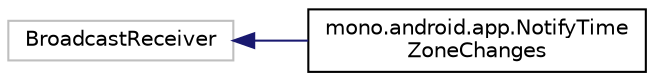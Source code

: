 digraph "Graphical Class Hierarchy"
{
  edge [fontname="Helvetica",fontsize="10",labelfontname="Helvetica",labelfontsize="10"];
  node [fontname="Helvetica",fontsize="10",shape=record];
  rankdir="LR";
  Node282 [label="BroadcastReceiver",height=0.2,width=0.4,color="grey75", fillcolor="white", style="filled"];
  Node282 -> Node0 [dir="back",color="midnightblue",fontsize="10",style="solid",fontname="Helvetica"];
  Node0 [label="mono.android.app.NotifyTime\lZoneChanges",height=0.2,width=0.4,color="black", fillcolor="white", style="filled",URL="$classmono_1_1android_1_1app_1_1_notify_time_zone_changes.html"];
}
